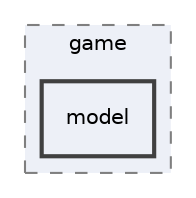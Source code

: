 digraph "include/game/model"
{
 // LATEX_PDF_SIZE
  edge [fontname="Helvetica",fontsize="10",labelfontname="Helvetica",labelfontsize="10"];
  node [fontname="Helvetica",fontsize="10",shape=record];
  compound=true
  subgraph clusterdir_f307a46daed1218fee22380d1eacedba {
    graph [ bgcolor="#edf0f7", pencolor="grey50", style="filled,dashed,", label="game", fontname="Helvetica", fontsize="10", URL="dir_f307a46daed1218fee22380d1eacedba.html"]
  dir_0f9dbf9b69530fbd205e552707b105bf [shape=box, label="model", style="filled,bold,", fillcolor="#edf0f7", color="grey25", URL="dir_0f9dbf9b69530fbd205e552707b105bf.html"];
  }
}
